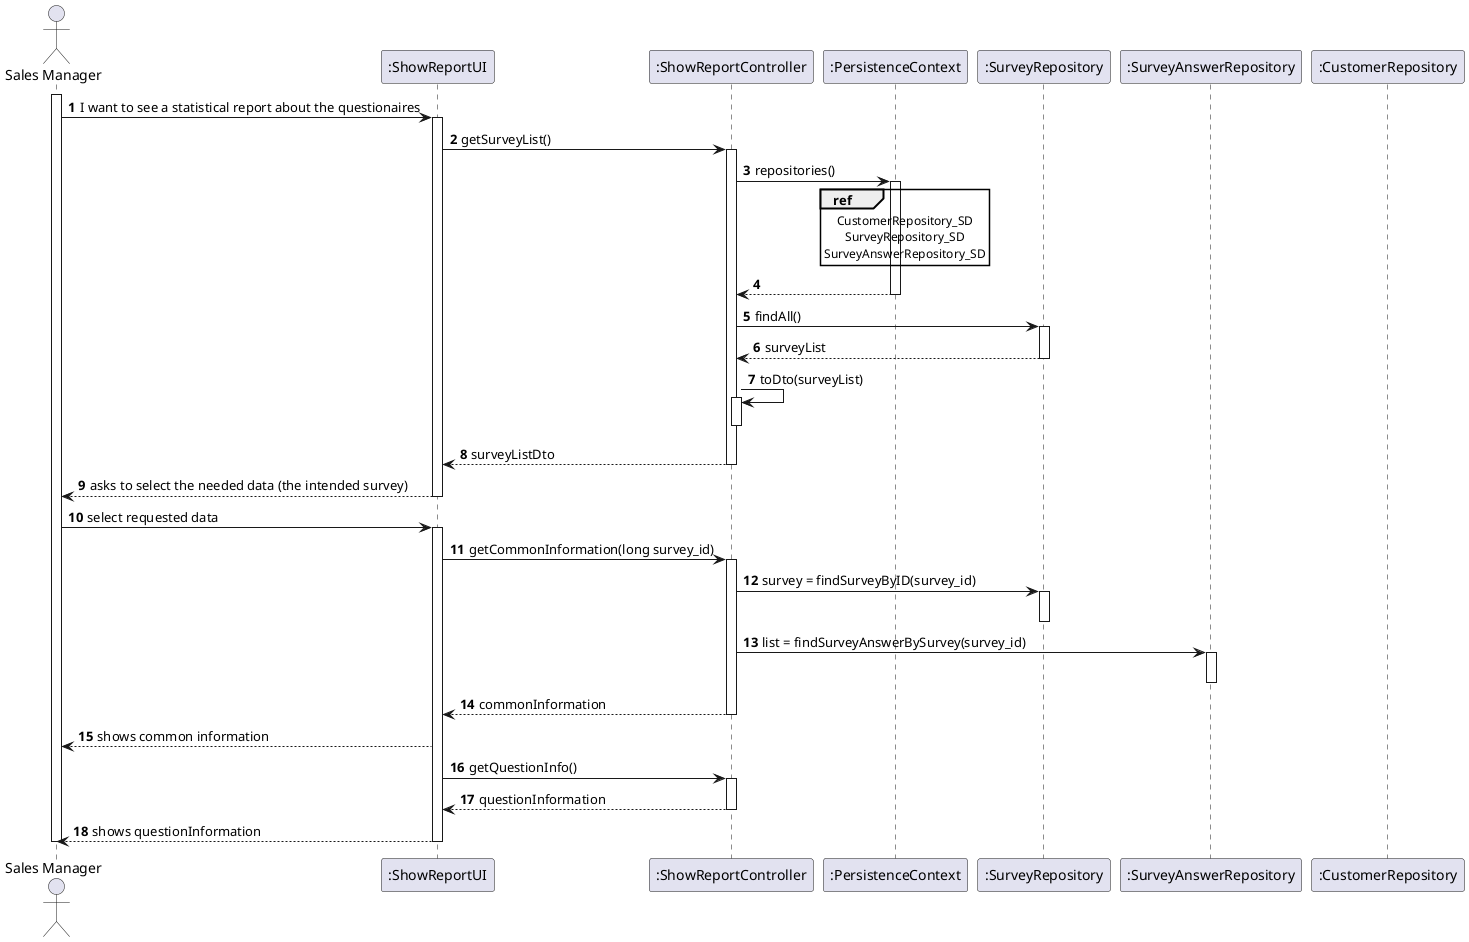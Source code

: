@startuml
autonumber
'hide footbox
actor "Sales Manager" as SM

participant ":ShowReportUI" as UI
participant ":ShowReportController" as CTRL
participant ":PersistenceContext" as PC
participant ":SurveyRepository" as SR
participant ":SurveyAnswerRepository" as SAR
participant ":CustomerRepository" as CR



autonumber
activate SM

SM -> UI: I want to see a statistical report about the questionaires
activate UI
UI -> CTRL : getSurveyList()
activate CTRL
CTRL -> PC : repositories()

activate PC
ref over PC
CustomerRepository_SD
SurveyRepository_SD
SurveyAnswerRepository_SD
end ref
PC --> CTRL
deactivate PC

CTRL -> SR : findAll()
activate SR
SR --> CTRL : surveyList
deactivate SR

CTRL -> CTRL: toDto(surveyList)
activate CTRL
deactivate CTRL

CTRL --> UI : surveyListDto

deactivate CTRL
UI --> SM: asks to select the needed data (the intended survey)
deactivate UI

SM -> UI: select requested data
activate UI

UI -> CTRL : getCommonInformation(long survey_id)
activate CTRL
CTRL -> SR : survey = findSurveyByID(survey_id)
activate SR
deactivate SR
CTRL -> SAR : list = findSurveyAnswerBySurvey(survey_id)
activate SAR
deactivate SAR
CTRL --> UI : commonInformation
deactivate CTRL

UI --> SM: shows common information
UI -> CTRL : getQuestionInfo()
activate CTRL
CTRL --> UI :questionInformation
deactivate CTRL

UI --> SM: shows questionInformation
deactivate UI















deactivate SM
@enduml